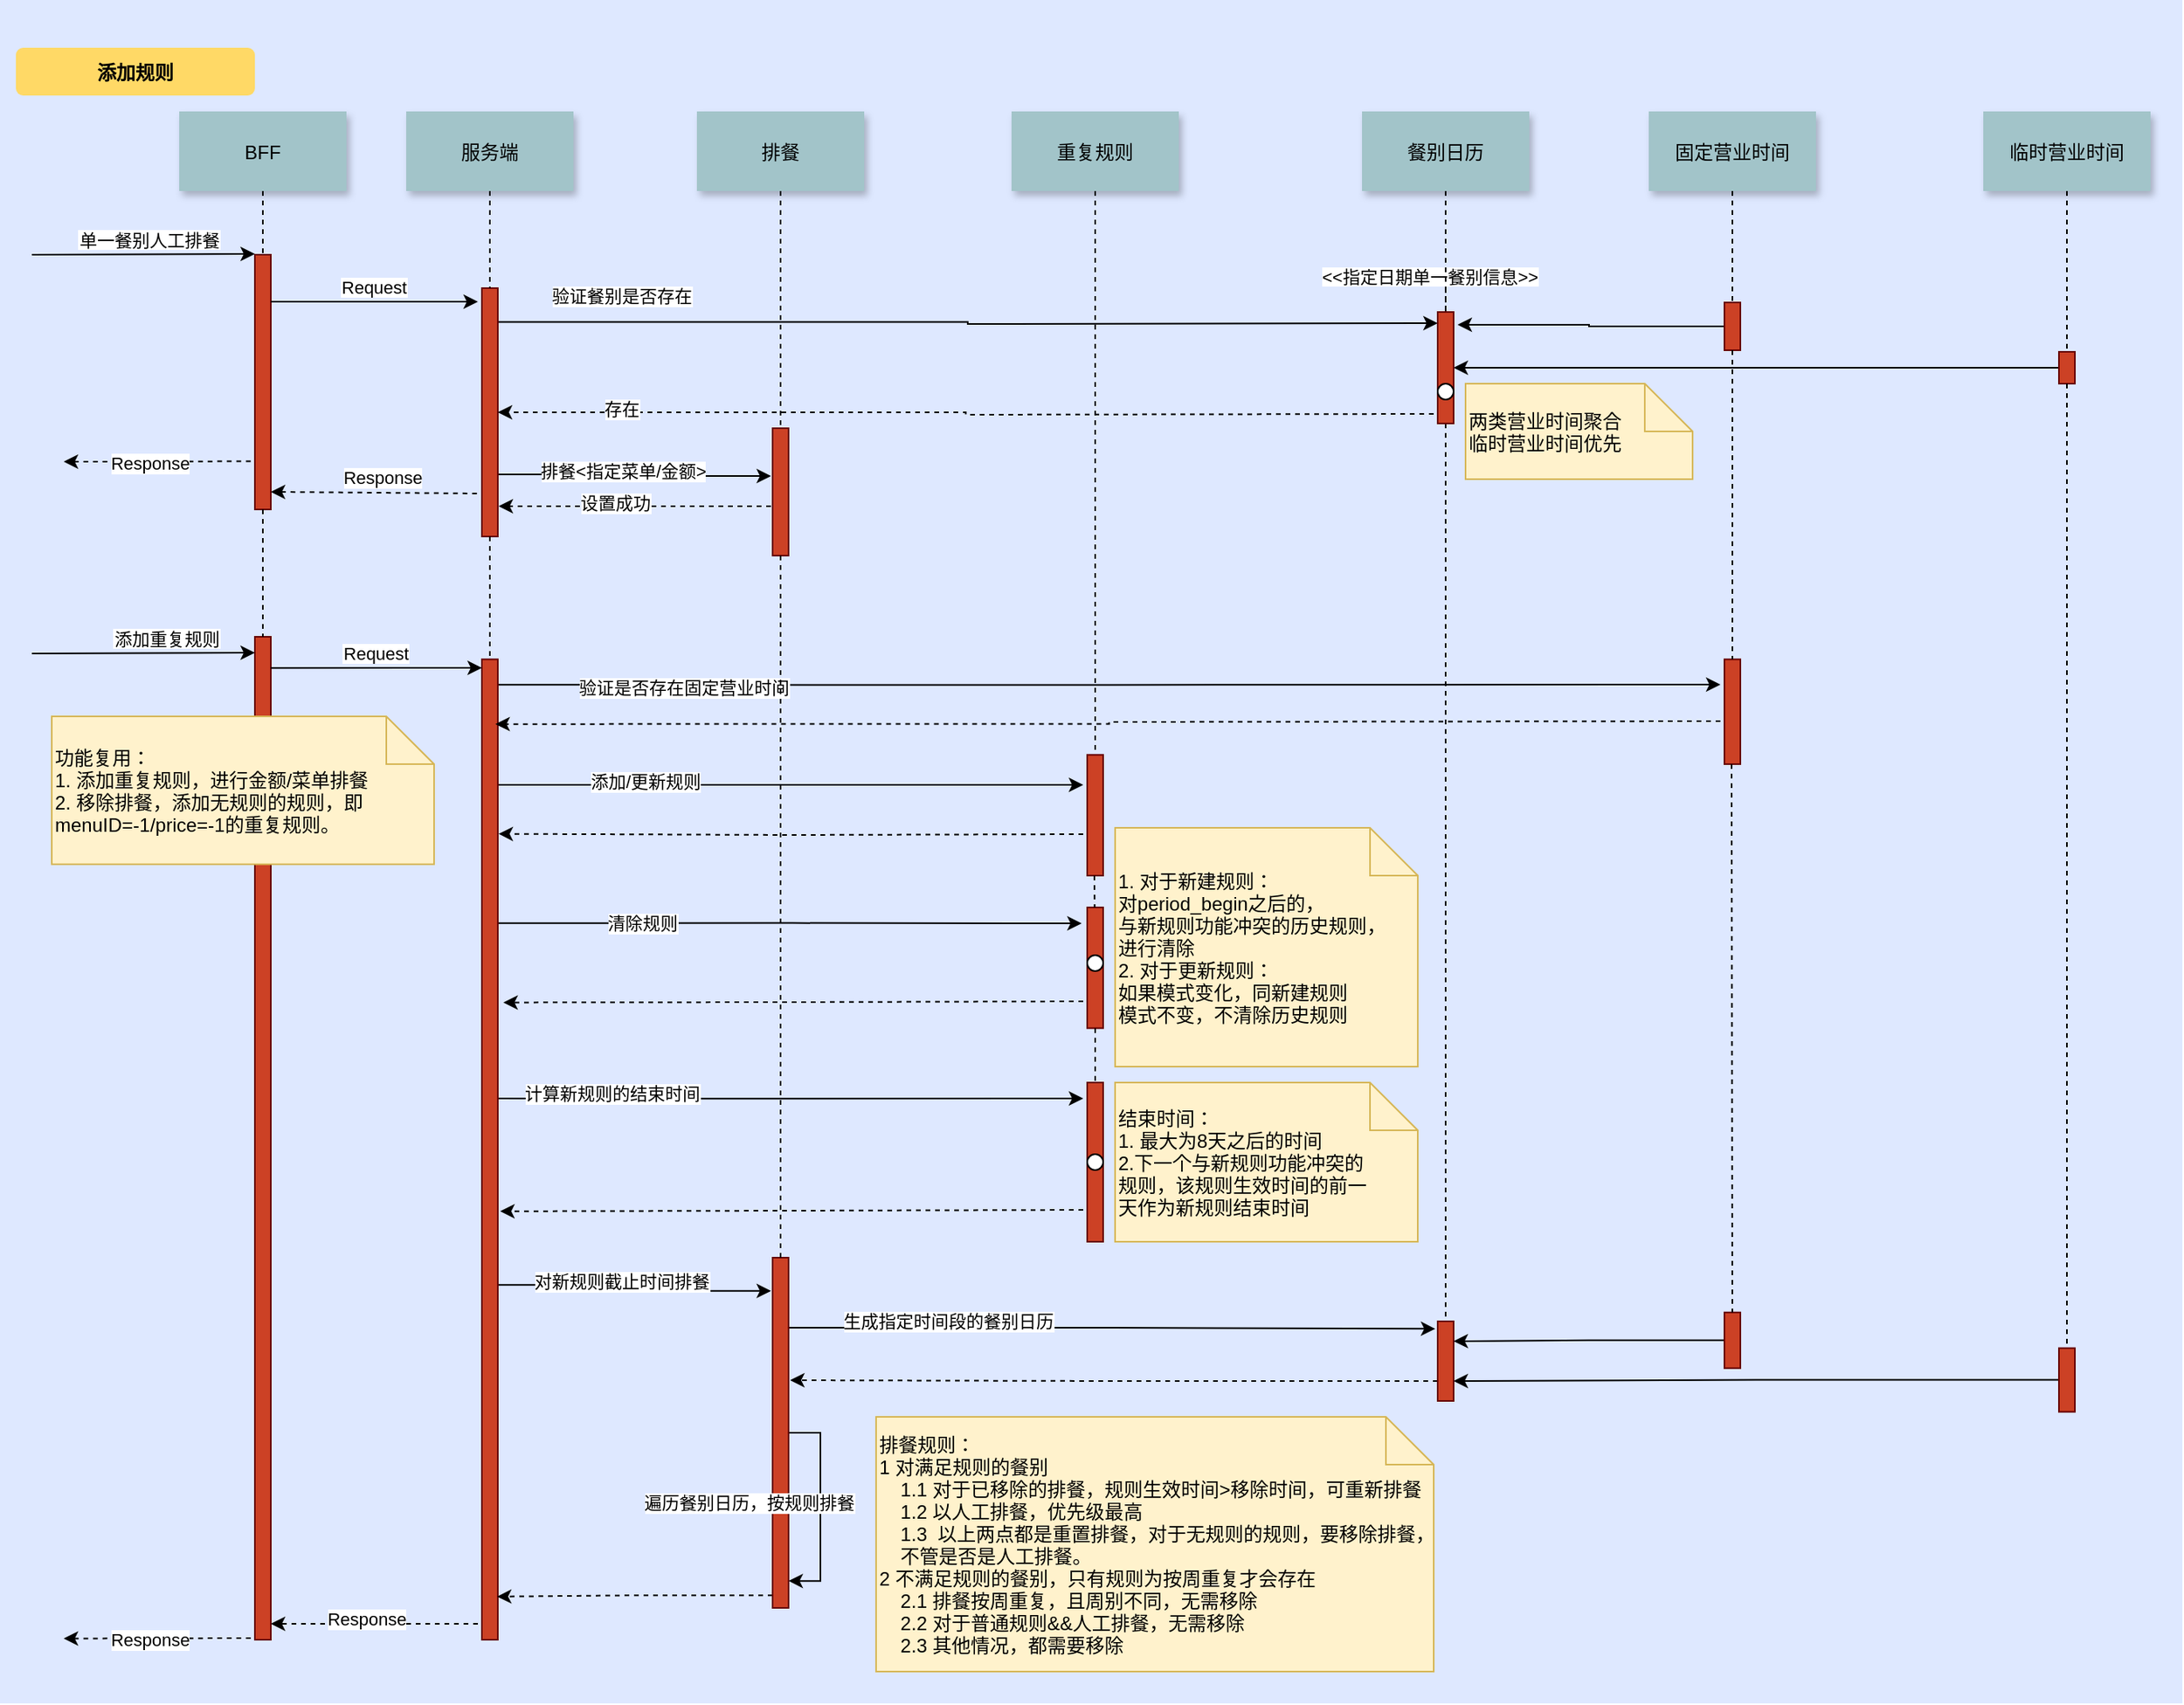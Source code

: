 <mxfile version="20.6.2" type="github" pages="2">
  <diagram name="Page-1" id="9361dd3d-8414-5efd-6122-117bd74ce7a7">
    <mxGraphModel dx="1426" dy="1194" grid="1" gridSize="10" guides="1" tooltips="1" connect="1" arrows="1" fold="1" page="0" pageScale="1.5" pageWidth="826" pageHeight="1169" background="none" math="0" shadow="0">
      <root>
        <mxCell id="0" />
        <mxCell id="1" parent="0" />
        <mxCell id="i_n5pQmc-10EYHimAXUS-312" value="" style="fillColor=#DEE8FF;strokeColor=none" parent="1" vertex="1">
          <mxGeometry x="40" y="-10" width="1370" height="1070" as="geometry" />
        </mxCell>
        <mxCell id="2" value="" style="fillColor=#CC4125;strokeColor=#660000" parent="1" vertex="1">
          <mxGeometry x="200" y="150" width="10" height="160" as="geometry" />
        </mxCell>
        <mxCell id="3" value="单一餐别人工排餐" style="edgeStyle=none;verticalLabelPosition=top;verticalAlign=bottom;labelPosition=left;align=right" parent="1" edge="1">
          <mxGeometry width="100" height="100" as="geometry">
            <mxPoint x="60" y="150" as="sourcePoint" />
            <mxPoint x="200" y="149.5" as="targetPoint" />
            <mxPoint x="50" as="offset" />
          </mxGeometry>
        </mxCell>
        <mxCell id="4" value="BFF" style="shadow=1;fillColor=#A2C4C9;strokeColor=none" parent="1" vertex="1">
          <mxGeometry x="152.5" y="60" width="105" height="50" as="geometry" />
        </mxCell>
        <mxCell id="i_n5pQmc-10EYHimAXUS-212" value="验证餐别是否存在" style="edgeStyle=orthogonalEdgeStyle;rounded=0;orthogonalLoop=1;jettySize=auto;html=1;entryX=0;entryY=0.5;entryDx=0;entryDy=0;exitX=1.05;exitY=0.136;exitDx=0;exitDy=0;exitPerimeter=0;" parent="1" source="6" edge="1">
          <mxGeometry x="-0.737" y="16" relative="1" as="geometry">
            <mxPoint x="360" y="190" as="sourcePoint" />
            <mxPoint x="942.5" y="193" as="targetPoint" />
            <mxPoint as="offset" />
          </mxGeometry>
        </mxCell>
        <mxCell id="i_n5pQmc-10EYHimAXUS-218" style="edgeStyle=orthogonalEdgeStyle;rounded=0;orthogonalLoop=1;jettySize=auto;html=1;exitX=1;exitY=0.75;exitDx=0;exitDy=0;entryX=-0.1;entryY=0.375;entryDx=0;entryDy=0;entryPerimeter=0;" parent="1" source="6" target="i_n5pQmc-10EYHimAXUS-164" edge="1">
          <mxGeometry relative="1" as="geometry" />
        </mxCell>
        <mxCell id="i_n5pQmc-10EYHimAXUS-219" value="排餐&amp;lt;指定菜单/金额&amp;gt;" style="edgeLabel;html=1;align=center;verticalAlign=middle;resizable=0;points=[];" parent="i_n5pQmc-10EYHimAXUS-218" vertex="1" connectable="0">
          <mxGeometry x="-0.299" y="2" relative="1" as="geometry">
            <mxPoint x="18" as="offset" />
          </mxGeometry>
        </mxCell>
        <mxCell id="6" value="" style="fillColor=#CC4125;strokeColor=#660000" parent="1" vertex="1">
          <mxGeometry x="342.5" y="171" width="10" height="156" as="geometry" />
        </mxCell>
        <mxCell id="7" value="服务端" style="shadow=1;fillColor=#A2C4C9;strokeColor=none" parent="1" vertex="1">
          <mxGeometry x="295" y="60" width="105" height="50" as="geometry" />
        </mxCell>
        <mxCell id="8" value="" style="edgeStyle=none;endArrow=none;dashed=1" parent="1" source="7" target="6" edge="1">
          <mxGeometry x="272.335" y="165" width="100" height="100" as="geometry">
            <mxPoint x="347.259" y="110" as="sourcePoint" />
            <mxPoint x="347.576" y="165" as="targetPoint" />
          </mxGeometry>
        </mxCell>
        <mxCell id="9" value="Request" style="edgeStyle=none;verticalLabelPosition=top;verticalAlign=bottom" parent="1" edge="1">
          <mxGeometry x="220" y="92" width="100" height="100" as="geometry">
            <mxPoint x="210" y="179.5" as="sourcePoint" />
            <mxPoint x="340" y="179.5" as="targetPoint" />
          </mxGeometry>
        </mxCell>
        <mxCell id="11" value="" style="edgeStyle=none;verticalLabelPosition=top;verticalAlign=bottom;endArrow=none;startArrow=classic;dashed=1;exitX=1;exitY=0.931;exitDx=0;exitDy=0;exitPerimeter=0;" parent="1" source="2" edge="1">
          <mxGeometry x="220" y="172.259" width="100" height="100" as="geometry">
            <mxPoint x="210" y="259.759" as="sourcePoint" />
            <mxPoint x="340" y="300" as="targetPoint" />
          </mxGeometry>
        </mxCell>
        <mxCell id="i_n5pQmc-10EYHimAXUS-163" value="Response" style="edgeLabel;html=1;align=center;verticalAlign=middle;resizable=0;points=[];" parent="11" vertex="1" connectable="0">
          <mxGeometry relative="1" as="geometry">
            <mxPoint x="5" y="-10" as="offset" />
          </mxGeometry>
        </mxCell>
        <mxCell id="12" value="" style="edgeStyle=none;verticalLabelPosition=top;verticalAlign=bottom;labelPosition=left;align=right;endArrow=none;startArrow=classic;dashed=1" parent="1" edge="1">
          <mxGeometry x="110" y="179.759" width="100" height="100" as="geometry">
            <mxPoint x="80" y="280" as="sourcePoint" />
            <mxPoint x="200" y="279.759" as="targetPoint" />
          </mxGeometry>
        </mxCell>
        <mxCell id="i_n5pQmc-10EYHimAXUS-222" value="Response" style="edgeLabel;html=1;align=center;verticalAlign=middle;resizable=0;points=[];" parent="12" vertex="1" connectable="0">
          <mxGeometry relative="1" as="geometry">
            <mxPoint x="-6" y="1" as="offset" />
          </mxGeometry>
        </mxCell>
        <mxCell id="33" value="" style="edgeStyle=elbowEdgeStyle;elbow=horizontal;endArrow=none;dashed=1" parent="1" source="4" target="2" edge="1">
          <mxGeometry x="230.0" y="310" width="100" height="100" as="geometry">
            <mxPoint x="230.0" y="410" as="sourcePoint" />
            <mxPoint x="330" y="310" as="targetPoint" />
          </mxGeometry>
        </mxCell>
        <mxCell id="42" value="" style="fillColor=#CC4125;strokeColor=#660000" parent="1" vertex="1">
          <mxGeometry x="200" y="390" width="10" height="630" as="geometry" />
        </mxCell>
        <mxCell id="44" value="" style="edgeStyle=none;dashed=1;endArrow=none" parent="1" source="2" target="42" edge="1">
          <mxGeometry x="50" y="300" width="100" height="100" as="geometry">
            <mxPoint x="50" y="400" as="sourcePoint" />
            <mxPoint x="150" y="300" as="targetPoint" />
          </mxGeometry>
        </mxCell>
        <mxCell id="i_n5pQmc-10EYHimAXUS-229" style="edgeStyle=orthogonalEdgeStyle;rounded=0;orthogonalLoop=1;jettySize=auto;html=1;exitX=1.05;exitY=0.026;exitDx=0;exitDy=0;exitPerimeter=0;" parent="1" source="48" edge="1">
          <mxGeometry relative="1" as="geometry">
            <mxPoint x="360" y="420" as="sourcePoint" />
            <mxPoint x="1120" y="420" as="targetPoint" />
          </mxGeometry>
        </mxCell>
        <mxCell id="i_n5pQmc-10EYHimAXUS-231" value="验证是否存在固定营业时间" style="edgeLabel;html=1;align=center;verticalAlign=middle;resizable=0;points=[];" parent="i_n5pQmc-10EYHimAXUS-229" vertex="1" connectable="0">
          <mxGeometry x="-0.795" y="-2" relative="1" as="geometry">
            <mxPoint x="37" as="offset" />
          </mxGeometry>
        </mxCell>
        <mxCell id="i_n5pQmc-10EYHimAXUS-235" value="" style="edgeStyle=orthogonalEdgeStyle;rounded=0;orthogonalLoop=1;jettySize=auto;html=1;" parent="1" edge="1">
          <mxGeometry relative="1" as="geometry">
            <mxPoint x="348" y="483" as="sourcePoint" />
            <mxPoint x="720" y="483" as="targetPoint" />
          </mxGeometry>
        </mxCell>
        <mxCell id="i_n5pQmc-10EYHimAXUS-236" value="添加/更新规则" style="edgeLabel;html=1;align=center;verticalAlign=middle;resizable=0;points=[];" parent="i_n5pQmc-10EYHimAXUS-235" vertex="1" connectable="0">
          <mxGeometry x="-0.481" y="2" relative="1" as="geometry">
            <mxPoint as="offset" />
          </mxGeometry>
        </mxCell>
        <mxCell id="i_n5pQmc-10EYHimAXUS-255" value="" style="edgeStyle=orthogonalEdgeStyle;rounded=0;orthogonalLoop=1;jettySize=auto;html=1;exitX=0.75;exitY=0.269;exitDx=0;exitDy=0;exitPerimeter=0;entryX=-0.35;entryY=0.132;entryDx=0;entryDy=0;entryPerimeter=0;" parent="1" source="48" target="i_n5pQmc-10EYHimAXUS-252" edge="1">
          <mxGeometry relative="1" as="geometry">
            <mxPoint x="432.5" y="547.085" as="targetPoint" />
          </mxGeometry>
        </mxCell>
        <mxCell id="i_n5pQmc-10EYHimAXUS-256" value="清除规则" style="edgeLabel;html=1;align=center;verticalAlign=middle;resizable=0;points=[];" parent="i_n5pQmc-10EYHimAXUS-255" vertex="1" connectable="0">
          <mxGeometry x="-0.497" relative="1" as="geometry">
            <mxPoint as="offset" />
          </mxGeometry>
        </mxCell>
        <mxCell id="i_n5pQmc-10EYHimAXUS-265" value="" style="edgeStyle=orthogonalEdgeStyle;rounded=0;orthogonalLoop=1;jettySize=auto;html=1;exitX=0.95;exitY=0.448;exitDx=0;exitDy=0;exitPerimeter=0;" parent="1" source="48" edge="1">
          <mxGeometry relative="1" as="geometry">
            <mxPoint x="720" y="680" as="targetPoint" />
          </mxGeometry>
        </mxCell>
        <mxCell id="i_n5pQmc-10EYHimAXUS-266" value="计算新规则的结束时间" style="edgeLabel;html=1;align=center;verticalAlign=middle;resizable=0;points=[];" parent="i_n5pQmc-10EYHimAXUS-265" vertex="1" connectable="0">
          <mxGeometry x="-0.612" y="3" relative="1" as="geometry">
            <mxPoint as="offset" />
          </mxGeometry>
        </mxCell>
        <mxCell id="i_n5pQmc-10EYHimAXUS-272" value="" style="edgeStyle=orthogonalEdgeStyle;rounded=0;orthogonalLoop=1;jettySize=auto;html=1;entryX=-0.1;entryY=0.095;entryDx=0;entryDy=0;entryPerimeter=0;exitX=1.05;exitY=0.638;exitDx=0;exitDy=0;exitPerimeter=0;" parent="1" source="48" target="i_n5pQmc-10EYHimAXUS-168" edge="1">
          <mxGeometry relative="1" as="geometry">
            <mxPoint x="360" y="800" as="sourcePoint" />
            <mxPoint x="520" y="801" as="targetPoint" />
          </mxGeometry>
        </mxCell>
        <mxCell id="i_n5pQmc-10EYHimAXUS-273" value="对新规则截止时间排餐" style="edgeLabel;html=1;align=center;verticalAlign=middle;resizable=0;points=[];" parent="i_n5pQmc-10EYHimAXUS-272" vertex="1" connectable="0">
          <mxGeometry x="-0.229" y="2" relative="1" as="geometry">
            <mxPoint x="9" as="offset" />
          </mxGeometry>
        </mxCell>
        <mxCell id="i_n5pQmc-10EYHimAXUS-307" value="" style="edgeStyle=orthogonalEdgeStyle;rounded=0;orthogonalLoop=1;jettySize=auto;html=1;dashed=1;" parent="1" edge="1">
          <mxGeometry relative="1" as="geometry">
            <mxPoint x="340" y="1010" as="sourcePoint" />
            <mxPoint x="210" y="1010" as="targetPoint" />
          </mxGeometry>
        </mxCell>
        <mxCell id="i_n5pQmc-10EYHimAXUS-308" value="Response" style="edgeLabel;html=1;align=center;verticalAlign=middle;resizable=0;points=[];" parent="i_n5pQmc-10EYHimAXUS-307" vertex="1" connectable="0">
          <mxGeometry x="0.077" y="-3" relative="1" as="geometry">
            <mxPoint as="offset" />
          </mxGeometry>
        </mxCell>
        <mxCell id="48" value="" style="fillColor=#CC4125;strokeColor=#660000" parent="1" vertex="1">
          <mxGeometry x="342.5" y="404.17" width="10" height="615.83" as="geometry" />
        </mxCell>
        <mxCell id="51" value="Request" style="edgeStyle=elbowEdgeStyle;elbow=vertical;verticalLabelPosition=top;verticalAlign=bottom" parent="1" edge="1">
          <mxGeometry x="212.5" y="409.583" width="100" height="100" as="geometry">
            <mxPoint x="210" y="409.583" as="sourcePoint" />
            <mxPoint x="342.5" y="409.583" as="targetPoint" />
            <Array as="points" />
          </mxGeometry>
        </mxCell>
        <mxCell id="52" value="" style="edgeStyle=none;endArrow=none;dashed=1" parent="1" source="6" target="48" edge="1">
          <mxGeometry x="376.571" y="339.697" width="100" height="100" as="geometry">
            <mxPoint x="451.736" y="284.697" as="sourcePoint" />
            <mxPoint x="451.736" y="464.091" as="targetPoint" />
          </mxGeometry>
        </mxCell>
        <mxCell id="71" value="添加规则" style="rounded=1;fontStyle=1;fillColor=#FFD966;strokeColor=none" parent="1" vertex="1">
          <mxGeometry x="50" y="20" width="150" height="30" as="geometry" />
        </mxCell>
        <mxCell id="i_n5pQmc-10EYHimAXUS-220" style="edgeStyle=orthogonalEdgeStyle;rounded=0;orthogonalLoop=1;jettySize=auto;html=1;exitX=0.5;exitY=0.612;exitDx=0;exitDy=0;entryX=1.05;entryY=0.878;entryDx=0;entryDy=0;entryPerimeter=0;exitPerimeter=0;dashed=1;" parent="1" source="i_n5pQmc-10EYHimAXUS-164" target="6" edge="1">
          <mxGeometry relative="1" as="geometry" />
        </mxCell>
        <mxCell id="i_n5pQmc-10EYHimAXUS-221" value="设置成功" style="edgeLabel;html=1;align=center;verticalAlign=middle;resizable=0;points=[];" parent="i_n5pQmc-10EYHimAXUS-220" vertex="1" connectable="0">
          <mxGeometry x="0.175" y="-2" relative="1" as="geometry">
            <mxPoint as="offset" />
          </mxGeometry>
        </mxCell>
        <mxCell id="i_n5pQmc-10EYHimAXUS-164" value="" style="fillColor=#CC4125;strokeColor=#660000" parent="1" vertex="1">
          <mxGeometry x="525" y="259" width="10" height="80" as="geometry" />
        </mxCell>
        <mxCell id="i_n5pQmc-10EYHimAXUS-165" value="排餐" style="shadow=1;fillColor=#A2C4C9;strokeColor=none" parent="1" vertex="1">
          <mxGeometry x="477.5" y="60" width="105" height="50" as="geometry" />
        </mxCell>
        <mxCell id="i_n5pQmc-10EYHimAXUS-166" value="" style="edgeStyle=none;endArrow=none;dashed=1" parent="1" source="i_n5pQmc-10EYHimAXUS-165" target="i_n5pQmc-10EYHimAXUS-164" edge="1">
          <mxGeometry x="454.835" y="165" width="100" height="100" as="geometry">
            <mxPoint x="529.759" y="110" as="sourcePoint" />
            <mxPoint x="530.076" y="165" as="targetPoint" />
          </mxGeometry>
        </mxCell>
        <mxCell id="i_n5pQmc-10EYHimAXUS-282" value="" style="edgeStyle=orthogonalEdgeStyle;rounded=0;orthogonalLoop=1;jettySize=auto;html=1;entryX=-0.15;entryY=0.094;entryDx=0;entryDy=0;entryPerimeter=0;exitX=0.9;exitY=0.2;exitDx=0;exitDy=0;exitPerimeter=0;" parent="1" source="i_n5pQmc-10EYHimAXUS-168" target="i_n5pQmc-10EYHimAXUS-192" edge="1">
          <mxGeometry relative="1" as="geometry">
            <mxPoint x="615" y="827.913" as="targetPoint" />
          </mxGeometry>
        </mxCell>
        <mxCell id="i_n5pQmc-10EYHimAXUS-283" value="生成指定时间段的餐别日历" style="edgeLabel;html=1;align=center;verticalAlign=middle;resizable=0;points=[];" parent="i_n5pQmc-10EYHimAXUS-282" vertex="1" connectable="0">
          <mxGeometry x="-0.376" y="3" relative="1" as="geometry">
            <mxPoint x="-26" y="-1" as="offset" />
          </mxGeometry>
        </mxCell>
        <mxCell id="i_n5pQmc-10EYHimAXUS-294" value="" style="edgeStyle=orthogonalEdgeStyle;rounded=0;orthogonalLoop=1;jettySize=auto;html=1;entryX=1;entryY=0.923;entryDx=0;entryDy=0;entryPerimeter=0;exitX=1;exitY=0.5;exitDx=0;exitDy=0;" parent="1" source="i_n5pQmc-10EYHimAXUS-168" target="i_n5pQmc-10EYHimAXUS-168" edge="1">
          <mxGeometry relative="1" as="geometry">
            <mxPoint x="615" y="890" as="targetPoint" />
          </mxGeometry>
        </mxCell>
        <mxCell id="i_n5pQmc-10EYHimAXUS-305" value="" style="edgeStyle=orthogonalEdgeStyle;rounded=0;orthogonalLoop=1;jettySize=auto;html=1;exitX=0;exitY=0.964;exitDx=0;exitDy=0;exitPerimeter=0;entryX=0.95;entryY=0.956;entryDx=0;entryDy=0;entryPerimeter=0;dashed=1;" parent="1" source="i_n5pQmc-10EYHimAXUS-168" target="48" edge="1">
          <mxGeometry relative="1" as="geometry">
            <mxPoint x="445" y="890" as="targetPoint" />
          </mxGeometry>
        </mxCell>
        <mxCell id="i_n5pQmc-10EYHimAXUS-168" value="" style="fillColor=#CC4125;strokeColor=#660000" parent="1" vertex="1">
          <mxGeometry x="525" y="780" width="10" height="220" as="geometry" />
        </mxCell>
        <mxCell id="i_n5pQmc-10EYHimAXUS-169" value="" style="edgeStyle=none;endArrow=none;dashed=1" parent="1" source="i_n5pQmc-10EYHimAXUS-164" target="i_n5pQmc-10EYHimAXUS-168" edge="1">
          <mxGeometry x="559.071" y="339.697" width="100" height="100" as="geometry">
            <mxPoint x="634.236" y="284.697" as="sourcePoint" />
            <mxPoint x="634.236" y="464.091" as="targetPoint" />
          </mxGeometry>
        </mxCell>
        <mxCell id="i_n5pQmc-10EYHimAXUS-171" value="重复规则" style="shadow=1;fillColor=#A2C4C9;strokeColor=none" parent="1" vertex="1">
          <mxGeometry x="675" y="60" width="105" height="50" as="geometry" />
        </mxCell>
        <mxCell id="i_n5pQmc-10EYHimAXUS-172" value="" style="edgeStyle=none;endArrow=none;dashed=1;entryX=0.5;entryY=0;entryDx=0;entryDy=0;" parent="1" source="i_n5pQmc-10EYHimAXUS-171" target="i_n5pQmc-10EYHimAXUS-174" edge="1">
          <mxGeometry x="652.335" y="165" width="100" height="100" as="geometry">
            <mxPoint x="727.259" y="110" as="sourcePoint" />
            <mxPoint x="727.5" y="460" as="targetPoint" />
          </mxGeometry>
        </mxCell>
        <mxCell id="i_n5pQmc-10EYHimAXUS-239" value="" style="edgeStyle=orthogonalEdgeStyle;rounded=0;orthogonalLoop=1;jettySize=auto;html=1;entryX=1.05;entryY=0.178;entryDx=0;entryDy=0;entryPerimeter=0;dashed=1;" parent="1" target="48" edge="1">
          <mxGeometry relative="1" as="geometry">
            <mxPoint x="720" y="514" as="sourcePoint" />
            <mxPoint x="642.5" y="517.913" as="targetPoint" />
          </mxGeometry>
        </mxCell>
        <mxCell id="i_n5pQmc-10EYHimAXUS-174" value="" style="fillColor=#CC4125;strokeColor=#660000" parent="1" vertex="1">
          <mxGeometry x="722.5" y="464.17" width="10" height="75.83" as="geometry" />
        </mxCell>
        <mxCell id="i_n5pQmc-10EYHimAXUS-195" value="" style="edgeStyle=orthogonalEdgeStyle;rounded=0;orthogonalLoop=1;jettySize=auto;html=1;entryX=1.25;entryY=0.114;entryDx=0;entryDy=0;entryPerimeter=0;" parent="1" source="i_n5pQmc-10EYHimAXUS-176" target="i_n5pQmc-10EYHimAXUS-188" edge="1">
          <mxGeometry relative="1" as="geometry">
            <mxPoint x="1042.5" y="245" as="targetPoint" />
          </mxGeometry>
        </mxCell>
        <mxCell id="i_n5pQmc-10EYHimAXUS-176" value="" style="fillColor=#CC4125;strokeColor=#660000" parent="1" vertex="1">
          <mxGeometry x="1122.5" y="180" width="10" height="30" as="geometry" />
        </mxCell>
        <mxCell id="i_n5pQmc-10EYHimAXUS-177" value="固定营业时间" style="shadow=1;fillColor=#A2C4C9;strokeColor=none" parent="1" vertex="1">
          <mxGeometry x="1075" y="60" width="105" height="50" as="geometry" />
        </mxCell>
        <mxCell id="i_n5pQmc-10EYHimAXUS-178" value="" style="edgeStyle=none;endArrow=none;dashed=1" parent="1" source="i_n5pQmc-10EYHimAXUS-177" target="i_n5pQmc-10EYHimAXUS-176" edge="1">
          <mxGeometry x="1052.335" y="165" width="100" height="100" as="geometry">
            <mxPoint x="1127.259" y="110" as="sourcePoint" />
            <mxPoint x="1127.576" y="165" as="targetPoint" />
          </mxGeometry>
        </mxCell>
        <mxCell id="i_n5pQmc-10EYHimAXUS-233" value="" style="edgeStyle=orthogonalEdgeStyle;rounded=0;orthogonalLoop=1;jettySize=auto;html=1;entryX=0.85;entryY=0.066;entryDx=0;entryDy=0;dashed=1;entryPerimeter=0;" parent="1" target="48" edge="1">
          <mxGeometry relative="1" as="geometry">
            <mxPoint x="1120" y="443" as="sourcePoint" />
            <mxPoint x="1042.5" y="437.085" as="targetPoint" />
          </mxGeometry>
        </mxCell>
        <mxCell id="i_n5pQmc-10EYHimAXUS-180" value="" style="fillColor=#CC4125;strokeColor=#660000" parent="1" vertex="1">
          <mxGeometry x="1122.5" y="404.17" width="10" height="65.83" as="geometry" />
        </mxCell>
        <mxCell id="i_n5pQmc-10EYHimAXUS-181" value="" style="edgeStyle=none;endArrow=none;dashed=1" parent="1" source="i_n5pQmc-10EYHimAXUS-176" target="i_n5pQmc-10EYHimAXUS-180" edge="1">
          <mxGeometry x="1156.571" y="339.697" width="100" height="100" as="geometry">
            <mxPoint x="1231.736" y="284.697" as="sourcePoint" />
            <mxPoint x="1231.736" y="464.091" as="targetPoint" />
          </mxGeometry>
        </mxCell>
        <mxCell id="i_n5pQmc-10EYHimAXUS-199" value="" style="edgeStyle=orthogonalEdgeStyle;rounded=0;orthogonalLoop=1;jettySize=auto;html=1;entryX=1;entryY=0.5;entryDx=0;entryDy=0;" parent="1" source="i_n5pQmc-10EYHimAXUS-182" target="i_n5pQmc-10EYHimAXUS-188" edge="1">
          <mxGeometry relative="1" as="geometry">
            <mxPoint x="1252.5" y="270" as="targetPoint" />
          </mxGeometry>
        </mxCell>
        <mxCell id="i_n5pQmc-10EYHimAXUS-182" value="" style="fillColor=#CC4125;strokeColor=#660000" parent="1" vertex="1">
          <mxGeometry x="1332.5" y="211" width="10" height="20" as="geometry" />
        </mxCell>
        <mxCell id="i_n5pQmc-10EYHimAXUS-183" value="临时营业时间" style="shadow=1;fillColor=#A2C4C9;strokeColor=none" parent="1" vertex="1">
          <mxGeometry x="1285" y="60" width="105" height="50" as="geometry" />
        </mxCell>
        <mxCell id="i_n5pQmc-10EYHimAXUS-184" value="" style="edgeStyle=none;endArrow=none;dashed=1" parent="1" source="i_n5pQmc-10EYHimAXUS-183" target="i_n5pQmc-10EYHimAXUS-182" edge="1">
          <mxGeometry x="1262.335" y="165" width="100" height="100" as="geometry">
            <mxPoint x="1337.259" y="110" as="sourcePoint" />
            <mxPoint x="1337.576" y="165" as="targetPoint" />
          </mxGeometry>
        </mxCell>
        <mxCell id="i_n5pQmc-10EYHimAXUS-187" value="" style="edgeStyle=none;endArrow=none;dashed=1" parent="1" source="i_n5pQmc-10EYHimAXUS-182" target="i_n5pQmc-10EYHimAXUS-186" edge="1">
          <mxGeometry x="1366.571" y="339.697" width="100" height="100" as="geometry">
            <mxPoint x="1441.736" y="284.697" as="sourcePoint" />
            <mxPoint x="1441.736" y="464.091" as="targetPoint" />
          </mxGeometry>
        </mxCell>
        <mxCell id="i_n5pQmc-10EYHimAXUS-189" value="餐别日历" style="shadow=1;fillColor=#A2C4C9;strokeColor=none" parent="1" vertex="1">
          <mxGeometry x="895" y="60" width="105" height="50" as="geometry" />
        </mxCell>
        <mxCell id="i_n5pQmc-10EYHimAXUS-190" value="" style="edgeStyle=none;endArrow=none;dashed=1;startArrow=none;" parent="1" source="i_n5pQmc-10EYHimAXUS-203" target="i_n5pQmc-10EYHimAXUS-188" edge="1">
          <mxGeometry x="872.335" y="165" width="100" height="100" as="geometry">
            <mxPoint x="947.259" y="110" as="sourcePoint" />
            <mxPoint x="947.576" y="165" as="targetPoint" />
          </mxGeometry>
        </mxCell>
        <mxCell id="i_n5pQmc-10EYHimAXUS-291" value="" style="edgeStyle=orthogonalEdgeStyle;rounded=0;orthogonalLoop=1;jettySize=auto;html=1;exitX=0;exitY=0.75;exitDx=0;exitDy=0;entryX=1.1;entryY=0.35;entryDx=0;entryDy=0;entryPerimeter=0;dashed=1;" parent="1" source="i_n5pQmc-10EYHimAXUS-192" target="i_n5pQmc-10EYHimAXUS-168" edge="1">
          <mxGeometry relative="1" as="geometry">
            <mxPoint x="862.5" y="845" as="targetPoint" />
          </mxGeometry>
        </mxCell>
        <mxCell id="i_n5pQmc-10EYHimAXUS-192" value="" style="fillColor=#CC4125;strokeColor=#660000" parent="1" vertex="1">
          <mxGeometry x="942.5" y="820" width="10" height="50" as="geometry" />
        </mxCell>
        <mxCell id="i_n5pQmc-10EYHimAXUS-193" value="" style="edgeStyle=none;endArrow=none;dashed=1" parent="1" source="i_n5pQmc-10EYHimAXUS-188" target="i_n5pQmc-10EYHimAXUS-192" edge="1">
          <mxGeometry x="976.571" y="339.697" width="100" height="100" as="geometry">
            <mxPoint x="1051.736" y="284.697" as="sourcePoint" />
            <mxPoint x="1051.736" y="464.091" as="targetPoint" />
          </mxGeometry>
        </mxCell>
        <mxCell id="i_n5pQmc-10EYHimAXUS-203" value="&lt;span style=&quot;color: rgb(0, 0, 0); font-family: Helvetica; font-size: 11px; font-style: normal; font-variant-ligatures: normal; font-variant-caps: normal; font-weight: 400; letter-spacing: normal; orphans: 2; text-align: center; text-indent: 0px; text-transform: none; widows: 2; word-spacing: 0px; -webkit-text-stroke-width: 0px; background-color: rgb(255, 255, 255); text-decoration-thickness: initial; text-decoration-style: initial; text-decoration-color: initial; float: none; display: inline !important;&quot;&gt;&amp;lt;&amp;lt;指定日期单一餐别信息&amp;gt;&amp;gt;&lt;/span&gt;" style="text;whiteSpace=wrap;html=1;" parent="1" vertex="1">
          <mxGeometry x="867.5" y="150" width="160" height="20" as="geometry" />
        </mxCell>
        <mxCell id="i_n5pQmc-10EYHimAXUS-204" value="" style="edgeStyle=none;endArrow=none;dashed=1;startArrow=none;" parent="1" source="i_n5pQmc-10EYHimAXUS-188" target="i_n5pQmc-10EYHimAXUS-203" edge="1">
          <mxGeometry x="872.335" y="165" width="100" height="100" as="geometry">
            <mxPoint x="947.5" y="110" as="sourcePoint" />
            <mxPoint x="947.5" y="245" as="targetPoint" />
          </mxGeometry>
        </mxCell>
        <mxCell id="i_n5pQmc-10EYHimAXUS-216" value="" style="edgeStyle=orthogonalEdgeStyle;rounded=0;orthogonalLoop=1;jettySize=auto;html=1;entryX=1;entryY=0.5;entryDx=0;entryDy=0;dashed=1;" parent="1" target="6" edge="1">
          <mxGeometry relative="1" as="geometry">
            <mxPoint x="940" y="250" as="sourcePoint" />
            <mxPoint x="862.5" y="221" as="targetPoint" />
          </mxGeometry>
        </mxCell>
        <mxCell id="i_n5pQmc-10EYHimAXUS-217" value="存在" style="edgeLabel;html=1;align=center;verticalAlign=middle;resizable=0;points=[];" parent="i_n5pQmc-10EYHimAXUS-216" vertex="1" connectable="0">
          <mxGeometry x="0.826" y="-1" relative="1" as="geometry">
            <mxPoint x="26" y="-1" as="offset" />
          </mxGeometry>
        </mxCell>
        <mxCell id="i_n5pQmc-10EYHimAXUS-188" value="" style="fillColor=#CC4125;strokeColor=#660000" parent="1" vertex="1">
          <mxGeometry x="942.5" y="186" width="10" height="70" as="geometry" />
        </mxCell>
        <mxCell id="i_n5pQmc-10EYHimAXUS-206" value="" style="edgeStyle=none;endArrow=none;dashed=1" parent="1" source="i_n5pQmc-10EYHimAXUS-189" target="i_n5pQmc-10EYHimAXUS-188" edge="1">
          <mxGeometry x="872.335" y="165" width="100" height="100" as="geometry">
            <mxPoint x="947.5" y="110" as="sourcePoint" />
            <mxPoint x="947.5" y="210" as="targetPoint" />
          </mxGeometry>
        </mxCell>
        <mxCell id="i_n5pQmc-10EYHimAXUS-223" value="添加重复规则" style="edgeStyle=none;verticalLabelPosition=top;verticalAlign=bottom;labelPosition=left;align=right" parent="1" edge="1">
          <mxGeometry y="250.5" width="100" height="100" as="geometry">
            <mxPoint x="60" y="400.5" as="sourcePoint" />
            <mxPoint x="200" y="400" as="targetPoint" />
            <mxPoint x="50" as="offset" />
          </mxGeometry>
        </mxCell>
        <mxCell id="i_n5pQmc-10EYHimAXUS-242" value="两类营业时间聚合&#xa;临时营业时间优先" style="shape=note;align=left;fillColor=#fff2cc;strokeColor=#d6b656;" parent="1" vertex="1">
          <mxGeometry x="960" y="231" width="142.53" height="60" as="geometry" />
        </mxCell>
        <mxCell id="i_n5pQmc-10EYHimAXUS-248" value="" style="ellipse;" parent="1" vertex="1">
          <mxGeometry x="942.5" y="231.004" width="10.0" height="10" as="geometry" />
        </mxCell>
        <mxCell id="i_n5pQmc-10EYHimAXUS-258" value="" style="edgeStyle=orthogonalEdgeStyle;rounded=0;orthogonalLoop=1;jettySize=auto;html=1;entryX=1.35;entryY=0.35;entryDx=0;entryDy=0;dashed=1;entryPerimeter=0;" parent="1" target="48" edge="1">
          <mxGeometry relative="1" as="geometry">
            <mxPoint x="720" y="619" as="sourcePoint" />
            <mxPoint x="642.5" y="600" as="targetPoint" />
          </mxGeometry>
        </mxCell>
        <mxCell id="i_n5pQmc-10EYHimAXUS-252" value="" style="fillColor=#CC4125;strokeColor=#660000" parent="1" vertex="1">
          <mxGeometry x="722.5" y="560" width="10" height="75.83" as="geometry" />
        </mxCell>
        <mxCell id="i_n5pQmc-10EYHimAXUS-253" value="" style="edgeStyle=none;endArrow=none;dashed=1;" parent="1" target="i_n5pQmc-10EYHimAXUS-252" edge="1">
          <mxGeometry x="651.835" y="555" width="100" height="100" as="geometry">
            <mxPoint x="727" y="540" as="sourcePoint" />
            <mxPoint x="727" y="1020" as="targetPoint" />
          </mxGeometry>
        </mxCell>
        <mxCell id="i_n5pQmc-10EYHimAXUS-259" value="1. 对于新建规则：&#xa;对period_begin之后的，&#xa;与新规则功能冲突的历史规则，&#xa;进行清除&#xa;2. 对于更新规则：&#xa;如果模式变化，同新建规则&#xa;模式不变，不清除历史规则" style="shape=note;align=left;fillColor=#fff2cc;strokeColor=#d6b656;" parent="1" vertex="1">
          <mxGeometry x="740.03" y="510" width="190" height="150" as="geometry" />
        </mxCell>
        <mxCell id="i_n5pQmc-10EYHimAXUS-261" value="" style="ellipse;" parent="1" vertex="1">
          <mxGeometry x="722.5" y="590.004" width="10.0" height="10" as="geometry" />
        </mxCell>
        <mxCell id="i_n5pQmc-10EYHimAXUS-269" value="" style="edgeStyle=orthogonalEdgeStyle;rounded=0;orthogonalLoop=1;jettySize=auto;html=1;entryX=1.15;entryY=0.563;entryDx=0;entryDy=0;entryPerimeter=0;dashed=1;" parent="1" target="48" edge="1">
          <mxGeometry relative="1" as="geometry">
            <mxPoint x="720" y="750" as="sourcePoint" />
            <mxPoint x="642.5" y="720" as="targetPoint" />
          </mxGeometry>
        </mxCell>
        <mxCell id="i_n5pQmc-10EYHimAXUS-262" value="" style="fillColor=#CC4125;strokeColor=#660000" parent="1" vertex="1">
          <mxGeometry x="722.5" y="670" width="10" height="100" as="geometry" />
        </mxCell>
        <mxCell id="i_n5pQmc-10EYHimAXUS-263" value="" style="edgeStyle=none;endArrow=none;dashed=1;startArrow=none;" parent="1" source="i_n5pQmc-10EYHimAXUS-252" target="i_n5pQmc-10EYHimAXUS-262" edge="1">
          <mxGeometry x="651.835" y="555" width="100" height="100" as="geometry">
            <mxPoint x="727.455" y="635.83" as="sourcePoint" />
            <mxPoint x="727" y="1020" as="targetPoint" />
          </mxGeometry>
        </mxCell>
        <mxCell id="i_n5pQmc-10EYHimAXUS-267" value="结束时间：&#xa;1. 最大为8天之后的时间&#xa;2.下一个与新规则功能冲突的&#xa;规则，该规则生效时间的前一&#xa;天作为新规则结束时间" style="shape=note;align=left;fillColor=#fff2cc;strokeColor=#d6b656;" parent="1" vertex="1">
          <mxGeometry x="739.99" y="670" width="190.01" height="100" as="geometry" />
        </mxCell>
        <mxCell id="i_n5pQmc-10EYHimAXUS-270" value="" style="ellipse;" parent="1" vertex="1">
          <mxGeometry x="722.5" y="715.004" width="10.0" height="10" as="geometry" />
        </mxCell>
        <mxCell id="i_n5pQmc-10EYHimAXUS-287" value="" style="edgeStyle=orthogonalEdgeStyle;rounded=0;orthogonalLoop=1;jettySize=auto;html=1;entryX=1;entryY=0.75;entryDx=0;entryDy=0;" parent="1" source="i_n5pQmc-10EYHimAXUS-186" target="i_n5pQmc-10EYHimAXUS-192" edge="1">
          <mxGeometry relative="1" as="geometry">
            <mxPoint x="950" y="890" as="targetPoint" />
          </mxGeometry>
        </mxCell>
        <mxCell id="i_n5pQmc-10EYHimAXUS-186" value="" style="fillColor=#CC4125;strokeColor=#660000" parent="1" vertex="1">
          <mxGeometry x="1332.5" y="836.83" width="10" height="40" as="geometry" />
        </mxCell>
        <mxCell id="i_n5pQmc-10EYHimAXUS-285" value="" style="edgeStyle=orthogonalEdgeStyle;rounded=0;orthogonalLoop=1;jettySize=auto;html=1;entryX=1;entryY=0.25;entryDx=0;entryDy=0;" parent="1" source="i_n5pQmc-10EYHimAXUS-278" target="i_n5pQmc-10EYHimAXUS-192" edge="1">
          <mxGeometry relative="1" as="geometry">
            <mxPoint x="960" y="844" as="targetPoint" />
          </mxGeometry>
        </mxCell>
        <mxCell id="i_n5pQmc-10EYHimAXUS-278" value="" style="fillColor=#CC4125;strokeColor=#660000" parent="1" vertex="1">
          <mxGeometry x="1122.5" y="814.41" width="10" height="35" as="geometry" />
        </mxCell>
        <mxCell id="i_n5pQmc-10EYHimAXUS-280" value="" style="edgeStyle=none;endArrow=none;dashed=1" parent="1" target="i_n5pQmc-10EYHimAXUS-278" edge="1">
          <mxGeometry x="1156.071" y="553.697" width="100" height="100" as="geometry">
            <mxPoint x="1127" y="470" as="sourcePoint" />
            <mxPoint x="1127" y="1290" as="targetPoint" />
          </mxGeometry>
        </mxCell>
        <mxCell id="i_n5pQmc-10EYHimAXUS-295" value="" style="ellipse;" parent="1" vertex="1">
          <mxGeometry x="550.0" y="929.004" width="10.0" height="10" as="geometry" />
        </mxCell>
        <mxCell id="i_n5pQmc-10EYHimAXUS-302" value="排餐规则：&#xa;1 对满足规则的餐别&#xa;    1.1 对于已移除的排餐，规则生效时间&gt;移除时间，可重新排餐&#xa;    1.2 以人工排餐，优先级最高&#xa;    1.3  以上两点都是重置排餐，对于无规则的规则，要移除排餐，&#xa;    不管是否是人工排餐。&#xa;2 不满足规则的餐别，只有规则为按周重复才会存在&#xa;    2.1 排餐按周重复，且周别不同，无需移除&#xa;    2.2 对于普通规则&amp;&amp;人工排餐，无需移除&#xa;    2.3 其他情况，都需要移除" style="shape=note;align=left;fillColor=#fff2cc;strokeColor=#d6b656;" parent="1" vertex="1">
          <mxGeometry x="589.97" y="880" width="350.03" height="160" as="geometry" />
        </mxCell>
        <mxCell id="i_n5pQmc-10EYHimAXUS-309" value="" style="edgeStyle=none;verticalLabelPosition=top;verticalAlign=bottom;labelPosition=left;align=right;endArrow=none;startArrow=classic;dashed=1" parent="1" edge="1">
          <mxGeometry x="110" y="918.999" width="100" height="100" as="geometry">
            <mxPoint x="80" y="1019.24" as="sourcePoint" />
            <mxPoint x="200" y="1018.999" as="targetPoint" />
          </mxGeometry>
        </mxCell>
        <mxCell id="i_n5pQmc-10EYHimAXUS-310" value="Response" style="edgeLabel;html=1;align=center;verticalAlign=middle;resizable=0;points=[];" parent="i_n5pQmc-10EYHimAXUS-309" vertex="1" connectable="0">
          <mxGeometry relative="1" as="geometry">
            <mxPoint x="-6" y="1" as="offset" />
          </mxGeometry>
        </mxCell>
        <mxCell id="i_n5pQmc-10EYHimAXUS-311" value="功能复用：&#xa;1. 添加重复规则，进行金额/菜单排餐&#xa;2. 移除排餐，添加无规则的规则，即&#xa;menuID=-1/price=-1的重复规则。" style="shape=note;align=left;fillColor=#fff2cc;strokeColor=#d6b656;" parent="1" vertex="1">
          <mxGeometry x="72.5" y="440" width="240" height="92.92" as="geometry" />
        </mxCell>
        <mxCell id="i_n5pQmc-10EYHimAXUS-314" value="遍历餐别日历，按规则排餐" style="edgeLabel;html=1;align=center;verticalAlign=middle;resizable=0;points=[];" parent="1" vertex="1" connectable="0">
          <mxGeometry x="510" y="934" as="geometry" />
        </mxCell>
      </root>
    </mxGraphModel>
  </diagram>
  <diagram id="6NaMaCuOiATdcvvKT_p5" name="第 2 页">
    <mxGraphModel dx="1426" dy="794" grid="1" gridSize="10" guides="1" tooltips="1" connect="1" arrows="1" fold="1" page="1" pageScale="1" pageWidth="827" pageHeight="1169" math="0" shadow="0">
      <root>
        <mxCell id="0" />
        <mxCell id="1" parent="0" />
        <mxCell id="X0RZAMLEykEC9yqdCUU5-1" value="" style="fillColor=#DEE8FF;strokeColor=none" vertex="1" parent="1">
          <mxGeometry x="200" width="1210" height="800" as="geometry" />
        </mxCell>
        <mxCell id="RHM06BSpbs3Px5aM8G-U-119" value="" style="edgeStyle=none;endArrow=none;dashed=1;" edge="1" parent="1" source="RHM06BSpbs3Px5aM8G-U-46" target="RHM06BSpbs3Px5aM8G-U-118">
          <mxGeometry x="652.335" y="165" width="100" height="100" as="geometry">
            <mxPoint x="727.548" y="110" as="sourcePoint" />
            <mxPoint x="729" y="866" as="targetPoint" />
          </mxGeometry>
        </mxCell>
        <mxCell id="RHM06BSpbs3Px5aM8G-U-45" value="" style="edgeStyle=none;endArrow=none;dashed=1;exitX=0.5;exitY=1;exitDx=0;exitDy=0;entryX=0.5;entryY=1;entryDx=0;entryDy=0;" edge="1" parent="1" source="RHM06BSpbs3Px5aM8G-U-38" target="RHM06BSpbs3Px5aM8G-U-44">
          <mxGeometry x="559.071" y="339.697" width="100" height="100" as="geometry">
            <mxPoint x="530" y="339" as="sourcePoint" />
            <mxPoint x="530" y="810" as="targetPoint" />
          </mxGeometry>
        </mxCell>
        <mxCell id="RHM06BSpbs3Px5aM8G-U-9" value="服务端" style="shadow=1;fillColor=#A2C4C9;strokeColor=none" vertex="1" parent="1">
          <mxGeometry x="295" y="60" width="105" height="50" as="geometry" />
        </mxCell>
        <mxCell id="RHM06BSpbs3Px5aM8G-U-21" value="" style="edgeStyle=orthogonalEdgeStyle;rounded=0;orthogonalLoop=1;jettySize=auto;html=1;" edge="1" parent="1">
          <mxGeometry relative="1" as="geometry">
            <mxPoint x="354" y="170" as="sourcePoint" />
            <mxPoint x="726" y="170" as="targetPoint" />
          </mxGeometry>
        </mxCell>
        <mxCell id="RHM06BSpbs3Px5aM8G-U-22" value="对规则分类" style="edgeLabel;html=1;align=center;verticalAlign=middle;resizable=0;points=[];" vertex="1" connectable="0" parent="RHM06BSpbs3Px5aM8G-U-21">
          <mxGeometry x="-0.481" y="2" relative="1" as="geometry">
            <mxPoint as="offset" />
          </mxGeometry>
        </mxCell>
        <mxCell id="RHM06BSpbs3Px5aM8G-U-27" value="" style="edgeStyle=orthogonalEdgeStyle;rounded=0;orthogonalLoop=1;jettySize=auto;html=1;entryX=0.3;entryY=0.046;entryDx=0;entryDy=0;entryPerimeter=0;" edge="1" parent="1" target="RHM06BSpbs3Px5aM8G-U-44">
          <mxGeometry relative="1" as="geometry">
            <mxPoint x="355" y="340" as="sourcePoint" />
            <mxPoint x="522" y="345.03" as="targetPoint" />
          </mxGeometry>
        </mxCell>
        <mxCell id="RHM06BSpbs3Px5aM8G-U-109" value="利用有效规则排餐" style="edgeLabel;html=1;align=center;verticalAlign=middle;resizable=0;points=[];" vertex="1" connectable="0" parent="RHM06BSpbs3Px5aM8G-U-27">
          <mxGeometry x="-0.236" relative="1" as="geometry">
            <mxPoint x="1" as="offset" />
          </mxGeometry>
        </mxCell>
        <mxCell id="RHM06BSpbs3Px5aM8G-U-121" value="" style="edgeStyle=orthogonalEdgeStyle;rounded=0;orthogonalLoop=1;jettySize=auto;html=1;exitX=0.6;exitY=0.909;exitDx=0;exitDy=0;exitPerimeter=0;" edge="1" parent="1" source="RHM06BSpbs3Px5aM8G-U-31">
          <mxGeometry relative="1" as="geometry">
            <mxPoint x="720" y="720" as="targetPoint" />
          </mxGeometry>
        </mxCell>
        <mxCell id="RHM06BSpbs3Px5aM8G-U-124" value="待移除规则 清除" style="edgeLabel;html=1;align=center;verticalAlign=middle;resizable=0;points=[];" vertex="1" connectable="0" parent="RHM06BSpbs3Px5aM8G-U-121">
          <mxGeometry x="-0.06" y="2" relative="1" as="geometry">
            <mxPoint x="-92" as="offset" />
          </mxGeometry>
        </mxCell>
        <mxCell id="RHM06BSpbs3Px5aM8G-U-31" value="" style="fillColor=#CC4125;strokeColor=#660000" vertex="1" parent="1">
          <mxGeometry x="344" y="160.0" width="10" height="615.83" as="geometry" />
        </mxCell>
        <mxCell id="RHM06BSpbs3Px5aM8G-U-33" value="" style="edgeStyle=none;endArrow=none;dashed=1;exitX=0.5;exitY=1;exitDx=0;exitDy=0;" edge="1" parent="1" source="RHM06BSpbs3Px5aM8G-U-9" target="RHM06BSpbs3Px5aM8G-U-31">
          <mxGeometry x="376.571" y="339.697" width="100" height="100" as="geometry">
            <mxPoint x="347.5" y="327" as="sourcePoint" />
            <mxPoint x="451.736" y="464.091" as="targetPoint" />
          </mxGeometry>
        </mxCell>
        <mxCell id="RHM06BSpbs3Px5aM8G-U-34" value="自动排餐" style="rounded=1;fontStyle=1;fillColor=#FFD966;strokeColor=none" vertex="1" parent="1">
          <mxGeometry x="230" y="10" width="150" height="30" as="geometry" />
        </mxCell>
        <mxCell id="RHM06BSpbs3Px5aM8G-U-38" value="排餐" style="shadow=1;fillColor=#A2C4C9;strokeColor=none" vertex="1" parent="1">
          <mxGeometry x="477.5" y="60" width="105" height="50" as="geometry" />
        </mxCell>
        <mxCell id="RHM06BSpbs3Px5aM8G-U-40" value="" style="edgeStyle=orthogonalEdgeStyle;rounded=0;orthogonalLoop=1;jettySize=auto;html=1;entryX=-0.15;entryY=0.094;entryDx=0;entryDy=0;entryPerimeter=0;" edge="1" parent="1" target="RHM06BSpbs3Px5aM8G-U-65">
          <mxGeometry relative="1" as="geometry">
            <mxPoint x="617" y="371.943" as="targetPoint" />
            <mxPoint x="540" y="369" as="sourcePoint" />
          </mxGeometry>
        </mxCell>
        <mxCell id="RHM06BSpbs3Px5aM8G-U-41" value="生成指定时间段的餐别日历" style="edgeLabel;html=1;align=center;verticalAlign=middle;resizable=0;points=[];" vertex="1" connectable="0" parent="RHM06BSpbs3Px5aM8G-U-40">
          <mxGeometry x="-0.376" y="3" relative="1" as="geometry">
            <mxPoint x="-26" y="-8" as="offset" />
          </mxGeometry>
        </mxCell>
        <mxCell id="RHM06BSpbs3Px5aM8G-U-42" value="" style="edgeStyle=orthogonalEdgeStyle;rounded=0;orthogonalLoop=1;jettySize=auto;html=1;exitX=0.9;exitY=0.277;exitDx=0;exitDy=0;exitPerimeter=0;" edge="1" parent="1" source="RHM06BSpbs3Px5aM8G-U-44">
          <mxGeometry relative="1" as="geometry">
            <mxPoint x="540" y="580" as="targetPoint" />
          </mxGeometry>
        </mxCell>
        <mxCell id="RHM06BSpbs3Px5aM8G-U-117" value="" style="edgeStyle=orthogonalEdgeStyle;rounded=0;orthogonalLoop=1;jettySize=auto;html=1;dashed=1;exitX=0.1;exitY=0.976;exitDx=0;exitDy=0;exitPerimeter=0;entryX=1.1;entryY=0.862;entryDx=0;entryDy=0;entryPerimeter=0;" edge="1" parent="1" source="RHM06BSpbs3Px5aM8G-U-44" target="RHM06BSpbs3Px5aM8G-U-31">
          <mxGeometry relative="1" as="geometry">
            <mxPoint x="520" y="690" as="sourcePoint" />
            <mxPoint x="447" y="512.015" as="targetPoint" />
          </mxGeometry>
        </mxCell>
        <mxCell id="RHM06BSpbs3Px5aM8G-U-44" value="" style="fillColor=#CC4125;strokeColor=#660000" vertex="1" parent="1">
          <mxGeometry x="527" y="324.03" width="10" height="375.97" as="geometry" />
        </mxCell>
        <mxCell id="RHM06BSpbs3Px5aM8G-U-46" value="重复规则" style="shadow=1;fillColor=#A2C4C9;strokeColor=none" vertex="1" parent="1">
          <mxGeometry x="675" y="60" width="105" height="50" as="geometry" />
        </mxCell>
        <mxCell id="RHM06BSpbs3Px5aM8G-U-108" value="" style="edgeStyle=orthogonalEdgeStyle;rounded=0;orthogonalLoop=1;jettySize=auto;html=1;entryX=1.4;entryY=0.146;entryDx=0;entryDy=0;entryPerimeter=0;dashed=1;" edge="1" parent="1" target="RHM06BSpbs3Px5aM8G-U-31">
          <mxGeometry relative="1" as="geometry">
            <mxPoint x="720" y="250" as="sourcePoint" />
            <mxPoint x="644" y="210" as="targetPoint" />
          </mxGeometry>
        </mxCell>
        <mxCell id="RHM06BSpbs3Px5aM8G-U-49" value="" style="fillColor=#CC4125;strokeColor=#660000" vertex="1" parent="1">
          <mxGeometry x="724" y="160" width="10" height="100" as="geometry" />
        </mxCell>
        <mxCell id="RHM06BSpbs3Px5aM8G-U-52" value="固定营业时间" style="shadow=1;fillColor=#A2C4C9;strokeColor=none" vertex="1" parent="1">
          <mxGeometry x="1075" y="60" width="105" height="50" as="geometry" />
        </mxCell>
        <mxCell id="RHM06BSpbs3Px5aM8G-U-59" value="临时营业时间" style="shadow=1;fillColor=#A2C4C9;strokeColor=none" vertex="1" parent="1">
          <mxGeometry x="1285" y="60" width="105" height="50" as="geometry" />
        </mxCell>
        <mxCell id="RHM06BSpbs3Px5aM8G-U-61" value="" style="edgeStyle=none;endArrow=none;dashed=1;exitX=0.5;exitY=1;exitDx=0;exitDy=0;" edge="1" parent="1" source="RHM06BSpbs3Px5aM8G-U-59" target="RHM06BSpbs3Px5aM8G-U-87">
          <mxGeometry x="1366.571" y="339.697" width="100" height="100" as="geometry">
            <mxPoint x="1337.5" y="231" as="sourcePoint" />
            <mxPoint x="1441.736" y="464.091" as="targetPoint" />
          </mxGeometry>
        </mxCell>
        <mxCell id="RHM06BSpbs3Px5aM8G-U-62" value="餐别日历" style="shadow=1;fillColor=#A2C4C9;strokeColor=none" vertex="1" parent="1">
          <mxGeometry x="895" y="60" width="105" height="50" as="geometry" />
        </mxCell>
        <mxCell id="RHM06BSpbs3Px5aM8G-U-64" value="" style="edgeStyle=orthogonalEdgeStyle;rounded=0;orthogonalLoop=1;jettySize=auto;html=1;exitX=0;exitY=0.75;exitDx=0;exitDy=0;dashed=1;" edge="1" parent="1" source="RHM06BSpbs3Px5aM8G-U-65">
          <mxGeometry relative="1" as="geometry">
            <mxPoint x="540" y="400" as="targetPoint" />
          </mxGeometry>
        </mxCell>
        <mxCell id="RHM06BSpbs3Px5aM8G-U-65" value="" style="fillColor=#CC4125;strokeColor=#660000" vertex="1" parent="1">
          <mxGeometry x="944.5" y="364.03" width="10" height="50" as="geometry" />
        </mxCell>
        <mxCell id="RHM06BSpbs3Px5aM8G-U-66" value="" style="edgeStyle=none;endArrow=none;dashed=1;exitX=0.5;exitY=1;exitDx=0;exitDy=0;" edge="1" parent="1" source="RHM06BSpbs3Px5aM8G-U-62" target="RHM06BSpbs3Px5aM8G-U-65">
          <mxGeometry x="976.571" y="339.697" width="100" height="100" as="geometry">
            <mxPoint x="947.5" y="256" as="sourcePoint" />
            <mxPoint x="1051.736" y="464.091" as="targetPoint" />
          </mxGeometry>
        </mxCell>
        <mxCell id="RHM06BSpbs3Px5aM8G-U-84" value="规则分类：&#xa;1. 计算规则中金额、菜单规则的&#xa;结束时间（计算方式同添加规则）&#xa;2. 如果规则中金额规则、菜单规则&#xa;的结束时间都在今天之前，则规则待移除&#xa;3. 筛选对8天内排餐有效的规则" style="shape=note;align=left;fillColor=#fff2cc;strokeColor=#d6b656;" vertex="1" parent="1">
          <mxGeometry x="740" y="160" width="246.01" height="100" as="geometry" />
        </mxCell>
        <mxCell id="RHM06BSpbs3Px5aM8G-U-86" value="" style="edgeStyle=orthogonalEdgeStyle;rounded=0;orthogonalLoop=1;jettySize=auto;html=1;entryX=1;entryY=0.75;entryDx=0;entryDy=0;" edge="1" parent="1" source="RHM06BSpbs3Px5aM8G-U-87" target="RHM06BSpbs3Px5aM8G-U-65">
          <mxGeometry relative="1" as="geometry">
            <mxPoint x="952" y="434.03" as="targetPoint" />
          </mxGeometry>
        </mxCell>
        <mxCell id="RHM06BSpbs3Px5aM8G-U-87" value="" style="fillColor=#CC4125;strokeColor=#660000" vertex="1" parent="1">
          <mxGeometry x="1334.5" y="380.86" width="10" height="40" as="geometry" />
        </mxCell>
        <mxCell id="RHM06BSpbs3Px5aM8G-U-88" value="" style="edgeStyle=orthogonalEdgeStyle;rounded=0;orthogonalLoop=1;jettySize=auto;html=1;entryX=1;entryY=0.25;entryDx=0;entryDy=0;" edge="1" parent="1" source="RHM06BSpbs3Px5aM8G-U-89" target="RHM06BSpbs3Px5aM8G-U-65">
          <mxGeometry relative="1" as="geometry">
            <mxPoint x="962" y="388.03" as="targetPoint" />
          </mxGeometry>
        </mxCell>
        <mxCell id="RHM06BSpbs3Px5aM8G-U-89" value="" style="fillColor=#CC4125;strokeColor=#660000" vertex="1" parent="1">
          <mxGeometry x="1124.5" y="358.44" width="10" height="35" as="geometry" />
        </mxCell>
        <mxCell id="RHM06BSpbs3Px5aM8G-U-90" value="" style="edgeStyle=none;endArrow=none;dashed=1;exitX=0.5;exitY=1;exitDx=0;exitDy=0;" edge="1" parent="1" target="RHM06BSpbs3Px5aM8G-U-89" source="RHM06BSpbs3Px5aM8G-U-52">
          <mxGeometry x="1157.571" y="309.527" width="100" height="100" as="geometry">
            <mxPoint x="1128.5" y="225.83" as="sourcePoint" />
            <mxPoint x="1128.5" y="1045.83" as="targetPoint" />
          </mxGeometry>
        </mxCell>
        <mxCell id="RHM06BSpbs3Px5aM8G-U-91" value="" style="ellipse;" vertex="1" parent="1">
          <mxGeometry x="552.0" y="498.034" width="10.0" height="10" as="geometry" />
        </mxCell>
        <mxCell id="RHM06BSpbs3Px5aM8G-U-92" value="排餐规则：&#xa;1. 针对每个规则，分别使用菜单规则、金额规则，对餐别日历进行排餐&#xa;2. 以人工为主&#xa;3. 对无规则的规则，不进行排餐" style="shape=note;align=left;fillColor=#fff2cc;strokeColor=#d6b656;" vertex="1" parent="1">
          <mxGeometry x="570" y="425" width="350.03" height="160" as="geometry" />
        </mxCell>
        <mxCell id="RHM06BSpbs3Px5aM8G-U-96" value="按规则生成排餐" style="edgeLabel;html=1;align=center;verticalAlign=middle;resizable=0;points=[];" vertex="1" connectable="0" parent="1">
          <mxGeometry x="490" y="497.01" as="geometry" />
        </mxCell>
        <mxCell id="RHM06BSpbs3Px5aM8G-U-99" value="" style="ellipse;" vertex="1" parent="1">
          <mxGeometry x="724.0" y="200.004" width="10.0" height="10" as="geometry" />
        </mxCell>
        <mxCell id="RHM06BSpbs3Px5aM8G-U-111" value="" style="ellipse;" vertex="1" parent="1">
          <mxGeometry x="527.0" y="620.004" width="10.0" height="10" as="geometry" />
        </mxCell>
        <mxCell id="RHM06BSpbs3Px5aM8G-U-112" value="对比历史排餐，过滤不需要更新的排餐" style="edgeLabel;html=1;align=center;verticalAlign=middle;resizable=0;points=[];" vertex="1" connectable="0" parent="1">
          <mxGeometry x="650" y="624" as="geometry" />
        </mxCell>
        <mxCell id="RHM06BSpbs3Px5aM8G-U-114" value="" style="ellipse;" vertex="1" parent="1">
          <mxGeometry x="527.0" y="656.004" width="10.0" height="10" as="geometry" />
        </mxCell>
        <mxCell id="RHM06BSpbs3Px5aM8G-U-115" value="更新排餐" style="edgeLabel;html=1;align=center;verticalAlign=middle;resizable=0;points=[];" vertex="1" connectable="0" parent="1">
          <mxGeometry x="660" y="656" as="geometry">
            <mxPoint x="-84" y="8" as="offset" />
          </mxGeometry>
        </mxCell>
        <mxCell id="RHM06BSpbs3Px5aM8G-U-123" value="" style="edgeStyle=orthogonalEdgeStyle;rounded=0;orthogonalLoop=1;jettySize=auto;html=1;exitX=0;exitY=0.75;exitDx=0;exitDy=0;entryX=1.5;entryY=0.943;entryDx=0;entryDy=0;entryPerimeter=0;dashed=1;" edge="1" parent="1" source="RHM06BSpbs3Px5aM8G-U-118" target="RHM06BSpbs3Px5aM8G-U-31">
          <mxGeometry relative="1" as="geometry">
            <mxPoint x="644" y="730" as="targetPoint" />
          </mxGeometry>
        </mxCell>
        <mxCell id="RHM06BSpbs3Px5aM8G-U-118" value="" style="fillColor=#CC4125;strokeColor=#660000" vertex="1" parent="1">
          <mxGeometry x="724" y="710" width="10" height="40" as="geometry" />
        </mxCell>
      </root>
    </mxGraphModel>
  </diagram>
</mxfile>
